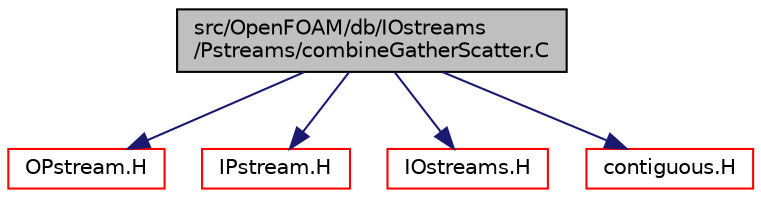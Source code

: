 digraph "src/OpenFOAM/db/IOstreams/Pstreams/combineGatherScatter.C"
{
  bgcolor="transparent";
  edge [fontname="Helvetica",fontsize="10",labelfontname="Helvetica",labelfontsize="10"];
  node [fontname="Helvetica",fontsize="10",shape=record];
  Node0 [label="src/OpenFOAM/db/IOstreams\l/Pstreams/combineGatherScatter.C",height=0.2,width=0.4,color="black", fillcolor="grey75", style="filled", fontcolor="black"];
  Node0 -> Node1 [color="midnightblue",fontsize="10",style="solid",fontname="Helvetica"];
  Node1 [label="OPstream.H",height=0.2,width=0.4,color="red",URL="$a09854.html"];
  Node0 -> Node86 [color="midnightblue",fontsize="10",style="solid",fontname="Helvetica"];
  Node86 [label="IPstream.H",height=0.2,width=0.4,color="red",URL="$a09848.html"];
  Node0 -> Node94 [color="midnightblue",fontsize="10",style="solid",fontname="Helvetica"];
  Node94 [label="IOstreams.H",height=0.2,width=0.4,color="red",URL="$a09830.html",tooltip="Useful combination of include files which define Sin, Sout and Serr and the use of IO streams general..."];
  Node0 -> Node98 [color="midnightblue",fontsize="10",style="solid",fontname="Helvetica"];
  Node98 [label="contiguous.H",height=0.2,width=0.4,color="red",URL="$a12953.html",tooltip="Template function to specify if the data of a type are contiguous. "];
}
